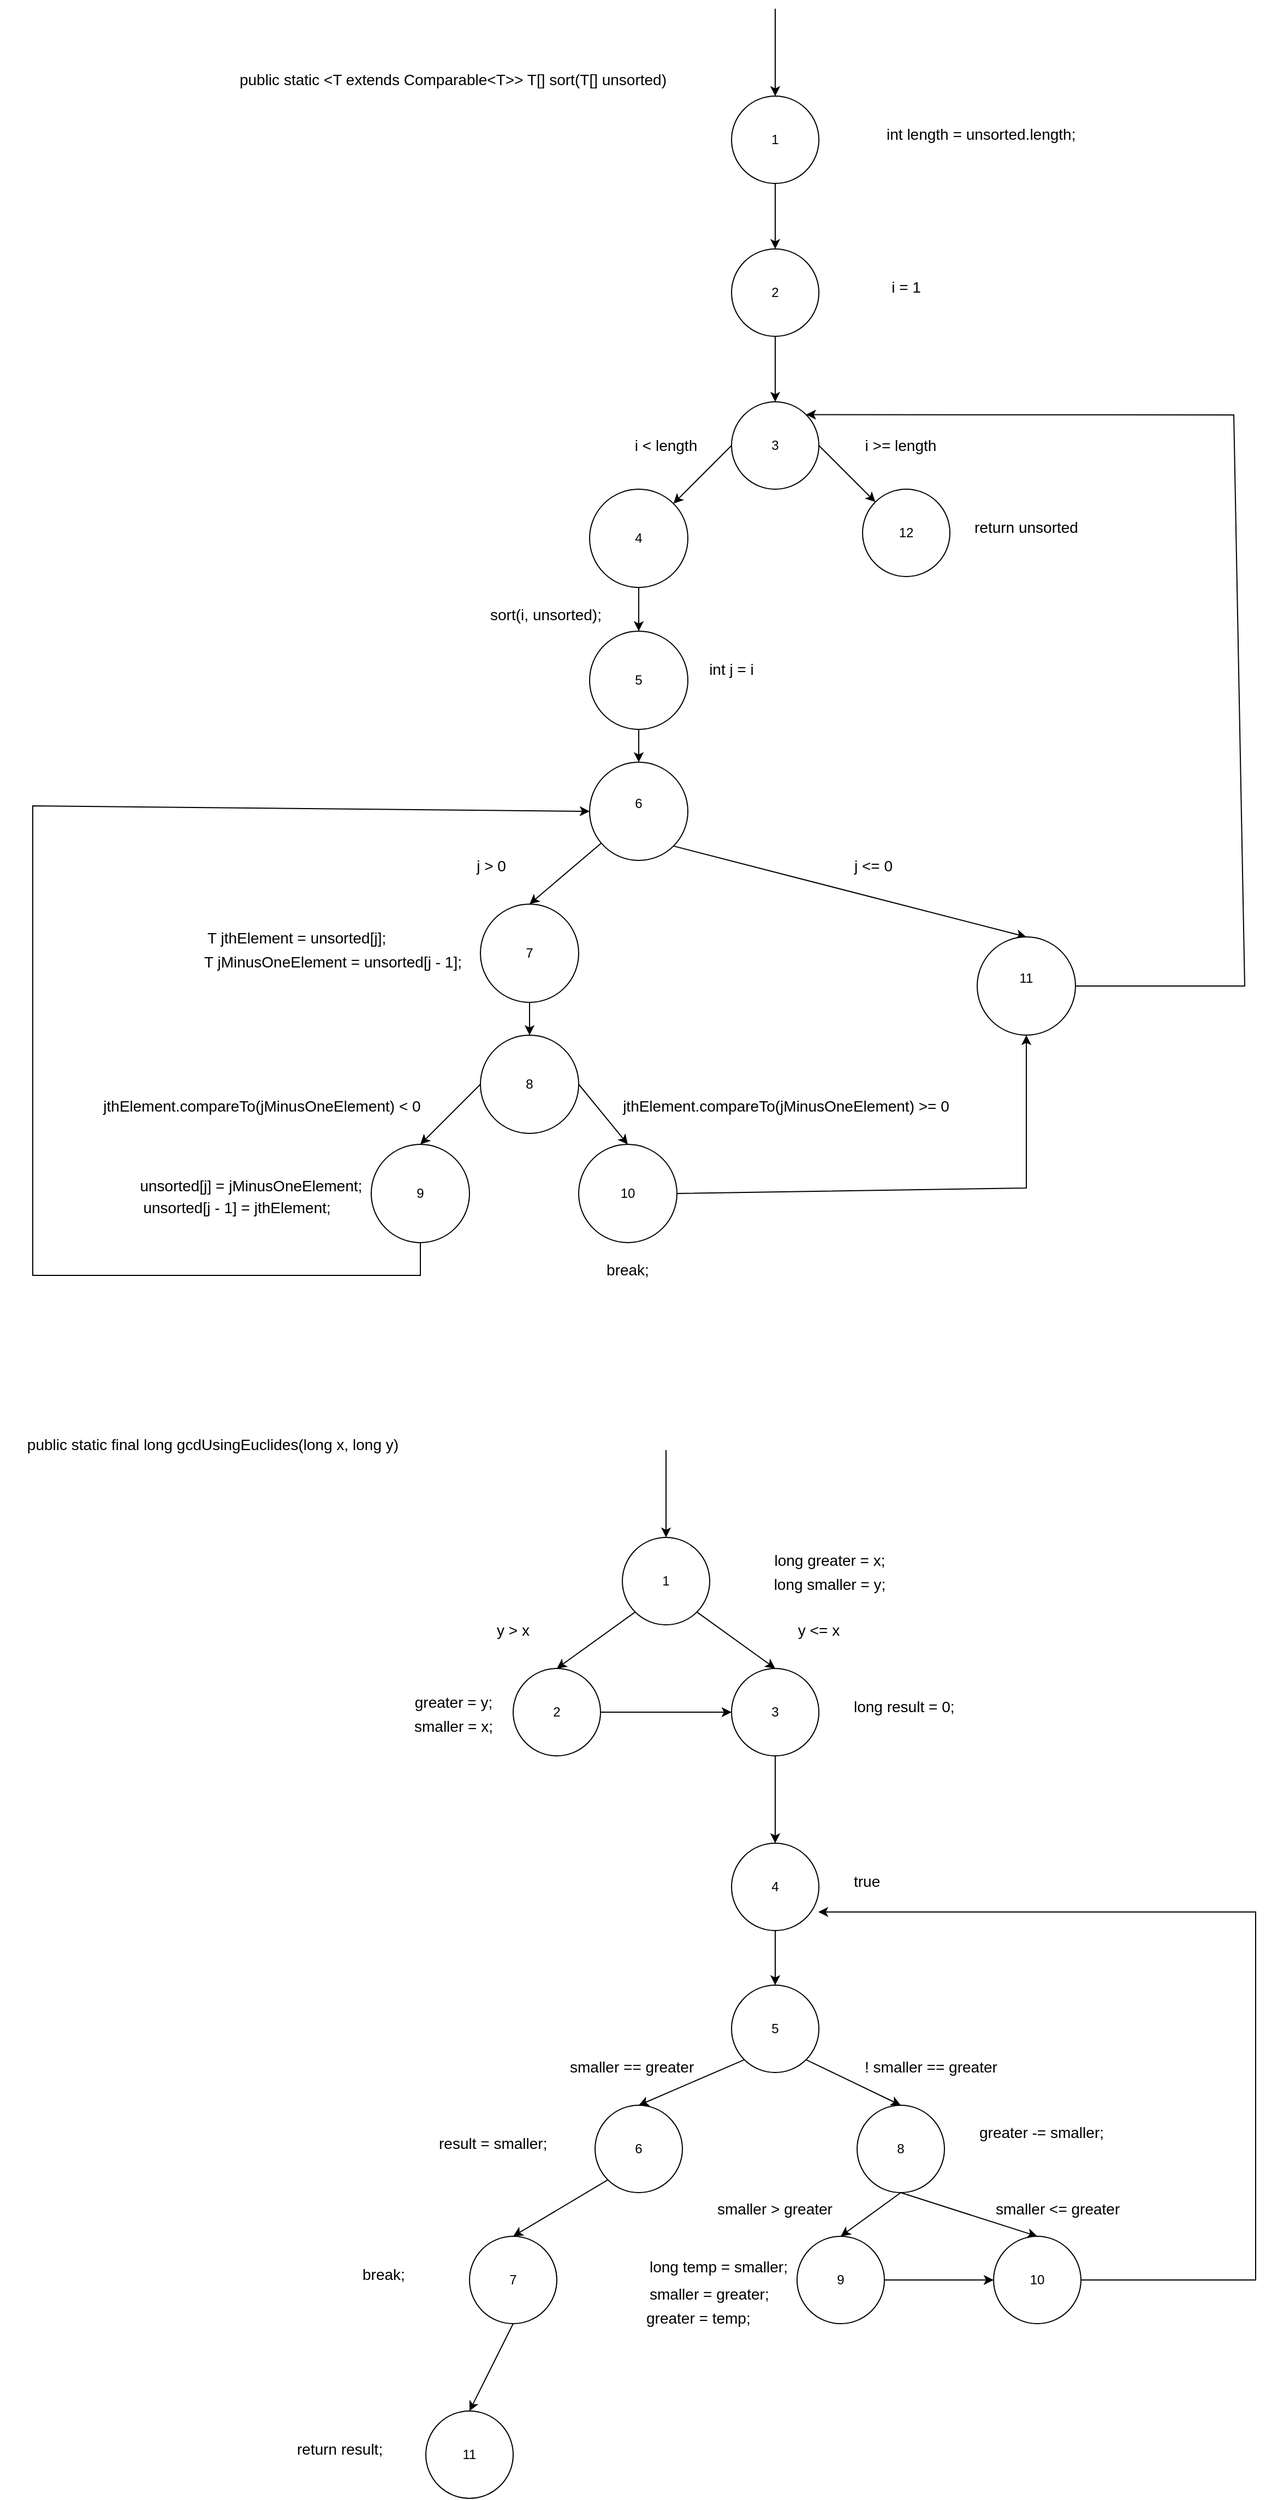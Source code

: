 <mxfile version="20.4.2" type="github">
  <diagram id="_ZoFlNFy4GzhAN3HApDf" name="Page-1">
    <mxGraphModel dx="3657" dy="1091" grid="1" gridSize="10" guides="1" tooltips="1" connect="1" arrows="1" fold="1" page="1" pageScale="1" pageWidth="1100" pageHeight="850" math="0" shadow="0">
      <root>
        <mxCell id="0" />
        <mxCell id="1" parent="0" />
        <mxCell id="sMofJkkiWjKo1fz6Bjdi-1" value="" style="endArrow=classic;html=1;rounded=0;" edge="1" parent="1" target="sMofJkkiWjKo1fz6Bjdi-2">
          <mxGeometry width="50" height="50" relative="1" as="geometry">
            <mxPoint x="520" y="40" as="sourcePoint" />
            <mxPoint x="520" y="80" as="targetPoint" />
          </mxGeometry>
        </mxCell>
        <mxCell id="sMofJkkiWjKo1fz6Bjdi-4" style="edgeStyle=orthogonalEdgeStyle;rounded=0;orthogonalLoop=1;jettySize=auto;html=1;entryX=0.5;entryY=0;entryDx=0;entryDy=0;" edge="1" parent="1" source="sMofJkkiWjKo1fz6Bjdi-2" target="sMofJkkiWjKo1fz6Bjdi-3">
          <mxGeometry relative="1" as="geometry" />
        </mxCell>
        <mxCell id="sMofJkkiWjKo1fz6Bjdi-2" value="1" style="ellipse;whiteSpace=wrap;html=1;aspect=fixed;" vertex="1" parent="1">
          <mxGeometry x="480" y="120" width="80" height="80" as="geometry" />
        </mxCell>
        <mxCell id="sMofJkkiWjKo1fz6Bjdi-6" style="edgeStyle=orthogonalEdgeStyle;rounded=0;orthogonalLoop=1;jettySize=auto;html=1;exitX=0.5;exitY=1;exitDx=0;exitDy=0;entryX=0.5;entryY=0;entryDx=0;entryDy=0;" edge="1" parent="1" source="sMofJkkiWjKo1fz6Bjdi-3" target="sMofJkkiWjKo1fz6Bjdi-5">
          <mxGeometry relative="1" as="geometry" />
        </mxCell>
        <mxCell id="sMofJkkiWjKo1fz6Bjdi-3" value="2" style="ellipse;whiteSpace=wrap;html=1;aspect=fixed;" vertex="1" parent="1">
          <mxGeometry x="480" y="260" width="80" height="80" as="geometry" />
        </mxCell>
        <mxCell id="sMofJkkiWjKo1fz6Bjdi-9" style="rounded=0;orthogonalLoop=1;jettySize=auto;html=1;exitX=0;exitY=0.5;exitDx=0;exitDy=0;entryX=1;entryY=0;entryDx=0;entryDy=0;" edge="1" parent="1" source="sMofJkkiWjKo1fz6Bjdi-5" target="sMofJkkiWjKo1fz6Bjdi-7">
          <mxGeometry relative="1" as="geometry" />
        </mxCell>
        <mxCell id="sMofJkkiWjKo1fz6Bjdi-10" style="rounded=0;orthogonalLoop=1;jettySize=auto;html=1;exitX=1;exitY=0.5;exitDx=0;exitDy=0;entryX=0;entryY=0;entryDx=0;entryDy=0;" edge="1" parent="1" source="sMofJkkiWjKo1fz6Bjdi-5" target="sMofJkkiWjKo1fz6Bjdi-8">
          <mxGeometry relative="1" as="geometry" />
        </mxCell>
        <mxCell id="sMofJkkiWjKo1fz6Bjdi-5" value="3" style="ellipse;whiteSpace=wrap;html=1;aspect=fixed;" vertex="1" parent="1">
          <mxGeometry x="480" y="400" width="80" height="80" as="geometry" />
        </mxCell>
        <mxCell id="sMofJkkiWjKo1fz6Bjdi-12" style="edgeStyle=none;rounded=0;orthogonalLoop=1;jettySize=auto;html=1;exitX=0.5;exitY=1;exitDx=0;exitDy=0;" edge="1" parent="1" source="sMofJkkiWjKo1fz6Bjdi-7" target="sMofJkkiWjKo1fz6Bjdi-11">
          <mxGeometry relative="1" as="geometry" />
        </mxCell>
        <mxCell id="sMofJkkiWjKo1fz6Bjdi-7" value="4" style="ellipse;whiteSpace=wrap;html=1;aspect=fixed;" vertex="1" parent="1">
          <mxGeometry x="350" y="480" width="90" height="90" as="geometry" />
        </mxCell>
        <mxCell id="sMofJkkiWjKo1fz6Bjdi-8" value="&lt;div&gt;12&lt;/div&gt;" style="ellipse;whiteSpace=wrap;html=1;aspect=fixed;" vertex="1" parent="1">
          <mxGeometry x="600" y="480" width="80" height="80" as="geometry" />
        </mxCell>
        <mxCell id="sMofJkkiWjKo1fz6Bjdi-14" style="edgeStyle=none;rounded=0;orthogonalLoop=1;jettySize=auto;html=1;entryX=0.5;entryY=0;entryDx=0;entryDy=0;" edge="1" parent="1" source="sMofJkkiWjKo1fz6Bjdi-11" target="sMofJkkiWjKo1fz6Bjdi-13">
          <mxGeometry relative="1" as="geometry" />
        </mxCell>
        <mxCell id="sMofJkkiWjKo1fz6Bjdi-11" value="5" style="ellipse;whiteSpace=wrap;html=1;aspect=fixed;" vertex="1" parent="1">
          <mxGeometry x="350" y="610" width="90" height="90" as="geometry" />
        </mxCell>
        <mxCell id="sMofJkkiWjKo1fz6Bjdi-16" style="edgeStyle=none;rounded=0;orthogonalLoop=1;jettySize=auto;html=1;entryX=0.5;entryY=0;entryDx=0;entryDy=0;" edge="1" parent="1" source="sMofJkkiWjKo1fz6Bjdi-13" target="sMofJkkiWjKo1fz6Bjdi-15">
          <mxGeometry relative="1" as="geometry" />
        </mxCell>
        <mxCell id="sMofJkkiWjKo1fz6Bjdi-18" style="edgeStyle=none;rounded=0;orthogonalLoop=1;jettySize=auto;html=1;exitX=1;exitY=1;exitDx=0;exitDy=0;entryX=0.5;entryY=0;entryDx=0;entryDy=0;" edge="1" parent="1" source="sMofJkkiWjKo1fz6Bjdi-13" target="sMofJkkiWjKo1fz6Bjdi-17">
          <mxGeometry relative="1" as="geometry" />
        </mxCell>
        <mxCell id="sMofJkkiWjKo1fz6Bjdi-13" value="&lt;div&gt;6&lt;/div&gt;&lt;div&gt;&lt;br&gt;&lt;/div&gt;" style="ellipse;whiteSpace=wrap;html=1;aspect=fixed;" vertex="1" parent="1">
          <mxGeometry x="350" y="730" width="90" height="90" as="geometry" />
        </mxCell>
        <mxCell id="sMofJkkiWjKo1fz6Bjdi-20" style="edgeStyle=none;rounded=0;orthogonalLoop=1;jettySize=auto;html=1;exitX=0.5;exitY=1;exitDx=0;exitDy=0;entryX=0.5;entryY=0;entryDx=0;entryDy=0;" edge="1" parent="1" source="sMofJkkiWjKo1fz6Bjdi-15" target="sMofJkkiWjKo1fz6Bjdi-19">
          <mxGeometry relative="1" as="geometry" />
        </mxCell>
        <mxCell id="sMofJkkiWjKo1fz6Bjdi-15" value="7" style="ellipse;whiteSpace=wrap;html=1;aspect=fixed;" vertex="1" parent="1">
          <mxGeometry x="250" y="860" width="90" height="90" as="geometry" />
        </mxCell>
        <mxCell id="sMofJkkiWjKo1fz6Bjdi-17" value="&lt;div&gt;11&lt;/div&gt;&lt;div&gt;&lt;br&gt;&lt;/div&gt;" style="ellipse;whiteSpace=wrap;html=1;aspect=fixed;" vertex="1" parent="1">
          <mxGeometry x="705" y="890" width="90" height="90" as="geometry" />
        </mxCell>
        <mxCell id="sMofJkkiWjKo1fz6Bjdi-23" style="edgeStyle=none;rounded=0;orthogonalLoop=1;jettySize=auto;html=1;exitX=0;exitY=0.5;exitDx=0;exitDy=0;entryX=0.5;entryY=0;entryDx=0;entryDy=0;" edge="1" parent="1" source="sMofJkkiWjKo1fz6Bjdi-19" target="sMofJkkiWjKo1fz6Bjdi-21">
          <mxGeometry relative="1" as="geometry" />
        </mxCell>
        <mxCell id="sMofJkkiWjKo1fz6Bjdi-24" style="edgeStyle=none;rounded=0;orthogonalLoop=1;jettySize=auto;html=1;exitX=1;exitY=0.5;exitDx=0;exitDy=0;entryX=0.5;entryY=0;entryDx=0;entryDy=0;" edge="1" parent="1" source="sMofJkkiWjKo1fz6Bjdi-19" target="sMofJkkiWjKo1fz6Bjdi-22">
          <mxGeometry relative="1" as="geometry" />
        </mxCell>
        <mxCell id="sMofJkkiWjKo1fz6Bjdi-19" value="&lt;div&gt;8&lt;/div&gt;" style="ellipse;whiteSpace=wrap;html=1;aspect=fixed;" vertex="1" parent="1">
          <mxGeometry x="250" y="980" width="90" height="90" as="geometry" />
        </mxCell>
        <mxCell id="sMofJkkiWjKo1fz6Bjdi-21" value="9" style="ellipse;whiteSpace=wrap;html=1;aspect=fixed;" vertex="1" parent="1">
          <mxGeometry x="150" y="1080" width="90" height="90" as="geometry" />
        </mxCell>
        <mxCell id="sMofJkkiWjKo1fz6Bjdi-26" style="edgeStyle=none;rounded=0;orthogonalLoop=1;jettySize=auto;html=1;exitX=1;exitY=0.5;exitDx=0;exitDy=0;entryX=0.5;entryY=1;entryDx=0;entryDy=0;" edge="1" parent="1" source="sMofJkkiWjKo1fz6Bjdi-22" target="sMofJkkiWjKo1fz6Bjdi-17">
          <mxGeometry relative="1" as="geometry">
            <mxPoint x="890.0" y="1125" as="targetPoint" />
            <Array as="points">
              <mxPoint x="750" y="1120" />
            </Array>
          </mxGeometry>
        </mxCell>
        <mxCell id="sMofJkkiWjKo1fz6Bjdi-22" value="&lt;div&gt;10&lt;/div&gt;" style="ellipse;whiteSpace=wrap;html=1;aspect=fixed;" vertex="1" parent="1">
          <mxGeometry x="340" y="1080" width="90" height="90" as="geometry" />
        </mxCell>
        <mxCell id="sMofJkkiWjKo1fz6Bjdi-28" style="edgeStyle=none;rounded=0;orthogonalLoop=1;jettySize=auto;html=1;exitX=1;exitY=0.5;exitDx=0;exitDy=0;entryX=1;entryY=0;entryDx=0;entryDy=0;" edge="1" parent="1" source="sMofJkkiWjKo1fz6Bjdi-17" target="sMofJkkiWjKo1fz6Bjdi-5">
          <mxGeometry relative="1" as="geometry">
            <mxPoint x="966.82" y="1093.18" as="sourcePoint" />
            <Array as="points">
              <mxPoint x="950" y="935" />
              <mxPoint x="940" y="412" />
            </Array>
          </mxGeometry>
        </mxCell>
        <mxCell id="sMofJkkiWjKo1fz6Bjdi-30" value="&lt;span class=&quot;pl-smi&quot; style=&quot;font-size: 14px;&quot;&gt;int&lt;/span&gt; &lt;span class=&quot;pl-s1&quot; style=&quot;font-size: 14px;&quot;&gt;length&lt;/span&gt; = &lt;span class=&quot;pl-s1&quot; style=&quot;font-size: 14px;&quot;&gt;unsorted&lt;/span&gt;.&lt;span class=&quot;pl-s1&quot; style=&quot;font-size: 14px;&quot;&gt;length&lt;/span&gt;;" style="text;whiteSpace=wrap;html=1;fontSize=14;" vertex="1" parent="1">
          <mxGeometry x="620" y="140" width="180" height="40" as="geometry" />
        </mxCell>
        <mxCell id="sMofJkkiWjKo1fz6Bjdi-31" value="i = 1" style="text;html=1;strokeColor=none;fillColor=none;align=center;verticalAlign=middle;whiteSpace=wrap;rounded=0;fontSize=14;" vertex="1" parent="1">
          <mxGeometry x="610" y="280" width="60" height="30" as="geometry" />
        </mxCell>
        <mxCell id="sMofJkkiWjKo1fz6Bjdi-32" value="i &amp;lt; length" style="text;html=1;strokeColor=none;fillColor=none;align=center;verticalAlign=middle;whiteSpace=wrap;rounded=0;fontSize=14;" vertex="1" parent="1">
          <mxGeometry x="390" y="425" width="60" height="30" as="geometry" />
        </mxCell>
        <mxCell id="sMofJkkiWjKo1fz6Bjdi-33" value="i &amp;gt;= length" style="text;html=1;strokeColor=none;fillColor=none;align=center;verticalAlign=middle;whiteSpace=wrap;rounded=0;fontSize=14;" vertex="1" parent="1">
          <mxGeometry x="590" y="425" width="90" height="30" as="geometry" />
        </mxCell>
        <mxCell id="sMofJkkiWjKo1fz6Bjdi-34" value="return unsorted" style="text;html=1;strokeColor=none;fillColor=none;align=center;verticalAlign=middle;whiteSpace=wrap;rounded=0;fontSize=14;" vertex="1" parent="1">
          <mxGeometry x="700" y="500" width="100" height="30" as="geometry" />
        </mxCell>
        <mxCell id="sMofJkkiWjKo1fz6Bjdi-35" value="int j = i" style="text;html=1;strokeColor=none;fillColor=none;align=center;verticalAlign=middle;whiteSpace=wrap;rounded=0;fontSize=14;" vertex="1" parent="1">
          <mxGeometry x="450" y="630" width="60" height="30" as="geometry" />
        </mxCell>
        <mxCell id="sMofJkkiWjKo1fz6Bjdi-36" value=" &lt;span class=&quot;pl-en&quot;&gt;&lt;span data-hydro-click-hmac=&quot;46f9aadb89cd12982957e89c8f3eb2e83d6e021393f2ae7e5418a02db2178a5a&quot; data-hydro-click=&quot;{&amp;quot;event_type&amp;quot;:&amp;quot;code_navigation.click_on_symbol&amp;quot;,&amp;quot;payload&amp;quot;:{&amp;quot;action&amp;quot;:&amp;quot;click_on_symbol&amp;quot;,&amp;quot;repository_id&amp;quot;:14545717,&amp;quot;ref&amp;quot;:&amp;quot;master&amp;quot;,&amp;quot;language&amp;quot;:&amp;quot;Java&amp;quot;,&amp;quot;backend&amp;quot;:&amp;quot;ALEPH_FUZZY&amp;quot;,&amp;quot;code_nav_context&amp;quot;:&amp;quot;BLOB_VIEW&amp;quot;,&amp;quot;retry_backend&amp;quot;:&amp;quot;&amp;quot;,&amp;quot;cross_repo_results_included&amp;quot;:&amp;quot;CROSS_REPO_NOT_ENABLED&amp;quot;,&amp;quot;in_repo_result_count&amp;quot;:11,&amp;quot;cross_repo_result_count&amp;quot;:0,&amp;quot;originating_url&amp;quot;:&amp;quot;https://github.com/phishman3579/java-algorithms-implementation/find-definition?q=sort&amp;amp;blob_path=src%2Fcom%2Fjwetherell%2Falgorithms%2Fsorts%2FInsertionSort.java&amp;amp;ref=master&amp;amp;language=Java&amp;amp;row=27&amp;amp;col=12&amp;amp;code_nav_context=BLOB_VIEW&amp;quot;,&amp;quot;user_id&amp;quot;:65838391}}&quot; class=&quot;pl-token&quot;&gt;sort&lt;/span&gt;&lt;/span&gt;(&lt;span class=&quot;pl-s1&quot;&gt;i&lt;/span&gt;, &lt;span class=&quot;pl-s1&quot;&gt;unsorted&lt;/span&gt;);" style="text;html=1;strokeColor=none;fillColor=none;align=center;verticalAlign=middle;whiteSpace=wrap;rounded=0;fontSize=14;" vertex="1" parent="1">
          <mxGeometry x="250" y="580" width="120" height="30" as="geometry" />
        </mxCell>
        <mxCell id="sMofJkkiWjKo1fz6Bjdi-37" value="j &amp;gt; 0" style="text;html=1;strokeColor=none;fillColor=none;align=center;verticalAlign=middle;whiteSpace=wrap;rounded=0;fontSize=14;" vertex="1" parent="1">
          <mxGeometry x="230" y="810" width="60" height="30" as="geometry" />
        </mxCell>
        <mxCell id="sMofJkkiWjKo1fz6Bjdi-38" value="j &amp;lt;= 0" style="text;html=1;strokeColor=none;fillColor=none;align=center;verticalAlign=middle;whiteSpace=wrap;rounded=0;fontSize=14;" vertex="1" parent="1">
          <mxGeometry x="580" y="810" width="60" height="30" as="geometry" />
        </mxCell>
        <mxCell id="sMofJkkiWjKo1fz6Bjdi-39" value="&lt;table data-tagsearch-path=&quot;src/com/jwetherell/algorithms/sorts/InsertionSort.java&quot; data-tagsearch-lang=&quot;Java&quot; data-paste-markdown-skip=&quot;&quot; data-tab-size=&quot;8&quot; class=&quot;highlight tab-size js-file-line-container js-code-nav-container js-tagsearch-file&quot; data-hpc=&quot;&quot;&gt;&lt;tbody&gt;&lt;tr&gt;&lt;td class=&quot;blob-code blob-code-inner js-file-line&quot; id=&quot;LC35&quot;&gt; &lt;span class=&quot;pl-smi&quot;&gt;T&lt;/span&gt; &lt;span class=&quot;pl-s1&quot;&gt;jthElement&lt;/span&gt; = &lt;span class=&quot;pl-s1&quot;&gt;unsorted&lt;/span&gt;[&lt;span class=&quot;pl-s1&quot;&gt;j&lt;/span&gt;];&lt;/td&gt;&#xa;        &lt;/tr&gt;&#xa;        &lt;tr&gt;&#xa;          &lt;/tr&gt;&lt;/tbody&gt;&lt;/table&gt;            &lt;span class=&quot;pl-smi&quot;&gt;T&lt;/span&gt; &lt;span class=&quot;pl-s1&quot;&gt;jMinusOneElement&lt;/span&gt; = &lt;span class=&quot;pl-s1&quot;&gt;unsorted&lt;/span&gt;[&lt;span class=&quot;pl-s1&quot;&gt;j&lt;/span&gt; - &lt;span class=&quot;pl-c1&quot;&gt;1&lt;/span&gt;];" style="text;html=1;strokeColor=none;fillColor=none;align=center;verticalAlign=middle;whiteSpace=wrap;rounded=0;fontSize=14;" vertex="1" parent="1">
          <mxGeometry x="-30" y="810" width="290" height="130" as="geometry" />
        </mxCell>
        <mxCell id="sMofJkkiWjKo1fz6Bjdi-41" value="&lt;span class=&quot;pl-s1&quot;&gt;jthElement&lt;/span&gt;.&lt;span class=&quot;pl-en&quot;&gt;&lt;span data-hydro-click-hmac=&quot;71dbc3dbd24a756483e0a1a16779842760cdbff4d9fe9b3a48ea8ec8142e9cd3&quot; data-hydro-click=&quot;{&amp;quot;event_type&amp;quot;:&amp;quot;code_navigation.click_on_symbol&amp;quot;,&amp;quot;payload&amp;quot;:{&amp;quot;action&amp;quot;:&amp;quot;click_on_symbol&amp;quot;,&amp;quot;repository_id&amp;quot;:14545717,&amp;quot;ref&amp;quot;:&amp;quot;master&amp;quot;,&amp;quot;language&amp;quot;:&amp;quot;Java&amp;quot;,&amp;quot;backend&amp;quot;:&amp;quot;ALEPH_FUZZY&amp;quot;,&amp;quot;code_nav_context&amp;quot;:&amp;quot;BLOB_VIEW&amp;quot;,&amp;quot;retry_backend&amp;quot;:&amp;quot;&amp;quot;,&amp;quot;cross_repo_results_included&amp;quot;:&amp;quot;CROSS_REPO_NOT_ENABLED&amp;quot;,&amp;quot;in_repo_result_count&amp;quot;:8,&amp;quot;cross_repo_result_count&amp;quot;:0,&amp;quot;originating_url&amp;quot;:&amp;quot;https://github.com/phishman3579/java-algorithms-implementation/find-definition?q=compareTo&amp;amp;blob_path=src%2Fcom%2Fjwetherell%2Falgorithms%2Fsorts%2FInsertionSort.java&amp;amp;ref=master&amp;amp;language=Java&amp;amp;row=36&amp;amp;col=27&amp;amp;code_nav_context=BLOB_VIEW&amp;quot;,&amp;quot;user_id&amp;quot;:65838391}}&quot; class=&quot;pl-token&quot;&gt;compareTo&lt;/span&gt;&lt;/span&gt;(&lt;span class=&quot;pl-s1&quot;&gt;jMinusOneElement&lt;/span&gt;) &amp;lt; &lt;span class=&quot;pl-c1&quot;&gt;0&lt;/span&gt;" style="text;html=1;strokeColor=none;fillColor=none;align=center;verticalAlign=middle;whiteSpace=wrap;rounded=0;fontSize=14;" vertex="1" parent="1">
          <mxGeometry x="-100" y="1030" width="300" height="30" as="geometry" />
        </mxCell>
        <mxCell id="sMofJkkiWjKo1fz6Bjdi-42" value="&lt;span class=&quot;pl-s1&quot;&gt;jthElement&lt;/span&gt;.&lt;span class=&quot;pl-en&quot;&gt;&lt;span data-hydro-click-hmac=&quot;71dbc3dbd24a756483e0a1a16779842760cdbff4d9fe9b3a48ea8ec8142e9cd3&quot; data-hydro-click=&quot;{&amp;quot;event_type&amp;quot;:&amp;quot;code_navigation.click_on_symbol&amp;quot;,&amp;quot;payload&amp;quot;:{&amp;quot;action&amp;quot;:&amp;quot;click_on_symbol&amp;quot;,&amp;quot;repository_id&amp;quot;:14545717,&amp;quot;ref&amp;quot;:&amp;quot;master&amp;quot;,&amp;quot;language&amp;quot;:&amp;quot;Java&amp;quot;,&amp;quot;backend&amp;quot;:&amp;quot;ALEPH_FUZZY&amp;quot;,&amp;quot;code_nav_context&amp;quot;:&amp;quot;BLOB_VIEW&amp;quot;,&amp;quot;retry_backend&amp;quot;:&amp;quot;&amp;quot;,&amp;quot;cross_repo_results_included&amp;quot;:&amp;quot;CROSS_REPO_NOT_ENABLED&amp;quot;,&amp;quot;in_repo_result_count&amp;quot;:8,&amp;quot;cross_repo_result_count&amp;quot;:0,&amp;quot;originating_url&amp;quot;:&amp;quot;https://github.com/phishman3579/java-algorithms-implementation/find-definition?q=compareTo&amp;amp;blob_path=src%2Fcom%2Fjwetherell%2Falgorithms%2Fsorts%2FInsertionSort.java&amp;amp;ref=master&amp;amp;language=Java&amp;amp;row=36&amp;amp;col=27&amp;amp;code_nav_context=BLOB_VIEW&amp;quot;,&amp;quot;user_id&amp;quot;:65838391}}&quot; class=&quot;pl-token&quot;&gt;compareTo&lt;/span&gt;&lt;/span&gt;(&lt;span class=&quot;pl-s1&quot;&gt;jMinusOneElement&lt;/span&gt;) &amp;gt;= &lt;span class=&quot;pl-c1&quot;&gt;0&lt;/span&gt;" style="text;html=1;strokeColor=none;fillColor=none;align=center;verticalAlign=middle;whiteSpace=wrap;rounded=0;fontSize=14;" vertex="1" parent="1">
          <mxGeometry x="375" y="1030" width="310" height="30" as="geometry" />
        </mxCell>
        <mxCell id="sMofJkkiWjKo1fz6Bjdi-43" value="break;" style="text;html=1;strokeColor=none;fillColor=none;align=center;verticalAlign=middle;whiteSpace=wrap;rounded=0;fontSize=14;" vertex="1" parent="1">
          <mxGeometry x="355" y="1180" width="60" height="30" as="geometry" />
        </mxCell>
        <mxCell id="sMofJkkiWjKo1fz6Bjdi-44" value="                &lt;span class=&quot;pl-s1&quot;&gt;unsorted&lt;/span&gt;[&lt;span class=&quot;pl-s1&quot;&gt;j&lt;/span&gt;] = &lt;span class=&quot;pl-s1&quot;&gt;jMinusOneElement&lt;/span&gt;;&lt;br&gt;&lt;table data-tagsearch-path=&quot;src/com/jwetherell/algorithms/sorts/InsertionSort.java&quot; data-tagsearch-lang=&quot;Java&quot; data-paste-markdown-skip=&quot;&quot; data-tab-size=&quot;8&quot; class=&quot;highlight tab-size js-file-line-container js-code-nav-container js-tagsearch-file&quot; data-hpc=&quot;&quot;&gt;&lt;tbody&gt;&lt;tr&gt;&lt;td class=&quot;blob-code blob-code-inner js-file-line&quot; id=&quot;LC38&quot;&gt; &lt;span class=&quot;pl-s1&quot;&gt;unsorted&lt;/span&gt;[&lt;span class=&quot;pl-s1&quot;&gt;j&lt;/span&gt; - &lt;span class=&quot;pl-c1&quot;&gt;1&lt;/span&gt;] = &lt;span class=&quot;pl-s1&quot;&gt;jthElement&lt;/span&gt;;&lt;/td&gt;        &lt;/tr&gt;        &lt;tr&gt;          &lt;/tr&gt;&lt;/tbody&gt;&lt;/table&gt;" style="text;html=1;strokeColor=none;fillColor=none;align=center;verticalAlign=middle;whiteSpace=wrap;rounded=0;fontSize=14;" vertex="1" parent="1">
          <mxGeometry x="-110" y="1100" width="300" height="60" as="geometry" />
        </mxCell>
        <mxCell id="sMofJkkiWjKo1fz6Bjdi-45" value="" style="endArrow=classic;html=1;rounded=0;fontSize=14;exitX=0.5;exitY=1;exitDx=0;exitDy=0;entryX=0;entryY=0.5;entryDx=0;entryDy=0;" edge="1" parent="1" source="sMofJkkiWjKo1fz6Bjdi-21" target="sMofJkkiWjKo1fz6Bjdi-13">
          <mxGeometry width="50" height="50" relative="1" as="geometry">
            <mxPoint x="510" y="960" as="sourcePoint" />
            <mxPoint x="560" y="910" as="targetPoint" />
            <Array as="points">
              <mxPoint x="195" y="1200" />
              <mxPoint x="-160" y="1200" />
              <mxPoint x="-160" y="770" />
            </Array>
          </mxGeometry>
        </mxCell>
        <mxCell id="sMofJkkiWjKo1fz6Bjdi-46" value="  &lt;span class=&quot;pl-k&quot;&gt;public&lt;/span&gt; &lt;span class=&quot;pl-k&quot;&gt;static&lt;/span&gt; &amp;lt;&lt;span class=&quot;pl-s1&quot;&gt;T&lt;/span&gt; &lt;span class=&quot;pl-k&quot;&gt;extends&lt;/span&gt; &lt;span class=&quot;pl-smi&quot;&gt;Comparable&lt;/span&gt;&amp;lt;&lt;span class=&quot;pl-smi&quot;&gt;T&lt;/span&gt;&amp;gt;&amp;gt; &lt;span class=&quot;pl-smi&quot;&gt;T&lt;/span&gt;[] &lt;span class=&quot;pl-en&quot;&gt;&lt;span data-hydro-click-hmac=&quot;17f2f752102b2a478f09d9dce1d1710d6207fbaacfbe581e137f109613efe861&quot; data-hydro-click=&quot;{&amp;quot;event_type&amp;quot;:&amp;quot;code_navigation.click_on_symbol&amp;quot;,&amp;quot;payload&amp;quot;:{&amp;quot;action&amp;quot;:&amp;quot;click_on_symbol&amp;quot;,&amp;quot;repository_id&amp;quot;:14545717,&amp;quot;ref&amp;quot;:&amp;quot;master&amp;quot;,&amp;quot;language&amp;quot;:&amp;quot;Java&amp;quot;,&amp;quot;backend&amp;quot;:&amp;quot;ALEPH_FUZZY&amp;quot;,&amp;quot;code_nav_context&amp;quot;:&amp;quot;BLOB_VIEW&amp;quot;,&amp;quot;retry_backend&amp;quot;:&amp;quot;&amp;quot;,&amp;quot;cross_repo_results_included&amp;quot;:&amp;quot;CROSS_REPO_NOT_ENABLED&amp;quot;,&amp;quot;in_repo_result_count&amp;quot;:11,&amp;quot;cross_repo_result_count&amp;quot;:0,&amp;quot;originating_url&amp;quot;:&amp;quot;https://github.com/phishman3579/java-algorithms-implementation/find-definition?q=sort&amp;amp;blob_path=src%2Fcom%2Fjwetherell%2Falgorithms%2Fsorts%2FInsertionSort.java&amp;amp;ref=master&amp;amp;language=Java&amp;amp;row=24&amp;amp;col=48&amp;amp;code_nav_context=BLOB_VIEW&amp;quot;,&amp;quot;user_id&amp;quot;:65838391}}&quot; class=&quot;pl-token&quot;&gt;sort&lt;/span&gt;&lt;/span&gt;(&lt;span class=&quot;pl-smi&quot;&gt;T&lt;/span&gt;[] &lt;span class=&quot;pl-s1&quot;&gt;unsorted&lt;/span&gt;)" style="text;html=1;strokeColor=none;fillColor=none;align=center;verticalAlign=middle;whiteSpace=wrap;rounded=0;fontSize=14;" vertex="1" parent="1">
          <mxGeometry x="-10" y="90" width="470" height="30" as="geometry" />
        </mxCell>
        <mxCell id="sMofJkkiWjKo1fz6Bjdi-47" value="&lt;span class=&quot;pl-k&quot;&gt;public&lt;/span&gt; &lt;span class=&quot;pl-k&quot;&gt;static&lt;/span&gt; &lt;span class=&quot;pl-k&quot;&gt;final&lt;/span&gt; &lt;span class=&quot;pl-smi&quot;&gt;long&lt;/span&gt; &lt;span class=&quot;pl-en&quot;&gt;&lt;span data-hydro-click-hmac=&quot;9da23863fcbd95c38b16df2179a3b027a4fa1cbe9a969ad6fcad4cc516f4fa57&quot; data-hydro-click=&quot;{&amp;quot;event_type&amp;quot;:&amp;quot;code_navigation.click_on_symbol&amp;quot;,&amp;quot;payload&amp;quot;:{&amp;quot;action&amp;quot;:&amp;quot;click_on_symbol&amp;quot;,&amp;quot;repository_id&amp;quot;:14545717,&amp;quot;ref&amp;quot;:&amp;quot;master&amp;quot;,&amp;quot;language&amp;quot;:&amp;quot;Java&amp;quot;,&amp;quot;backend&amp;quot;:&amp;quot;ALEPH_FUZZY&amp;quot;,&amp;quot;code_nav_context&amp;quot;:&amp;quot;BLOB_VIEW&amp;quot;,&amp;quot;retry_backend&amp;quot;:&amp;quot;&amp;quot;,&amp;quot;cross_repo_results_included&amp;quot;:&amp;quot;CROSS_REPO_NOT_ENABLED&amp;quot;,&amp;quot;in_repo_result_count&amp;quot;:1,&amp;quot;cross_repo_result_count&amp;quot;:0,&amp;quot;originating_url&amp;quot;:&amp;quot;https://github.com/phishman3579/java-algorithms-implementation/find-definition?q=gcdUsingEuclides&amp;amp;blob_path=src%2Fcom%2Fjwetherell%2Falgorithms%2Fmathematics%2FGreatestCommonDivisor.java&amp;amp;ref=master&amp;amp;language=Java&amp;amp;row=34&amp;amp;col=29&amp;amp;code_nav_context=BLOB_VIEW&amp;quot;,&amp;quot;user_id&amp;quot;:65838391}}&quot; class=&quot;pl-token&quot;&gt;gcdUsingEuclides&lt;/span&gt;&lt;/span&gt;(&lt;span class=&quot;pl-smi&quot;&gt;long&lt;/span&gt; &lt;span class=&quot;pl-s1&quot;&gt;x&lt;/span&gt;, &lt;span class=&quot;pl-smi&quot;&gt;long&lt;/span&gt; &lt;span class=&quot;pl-s1&quot;&gt;y&lt;/span&gt;)" style="text;html=1;strokeColor=none;fillColor=none;align=center;verticalAlign=middle;whiteSpace=wrap;rounded=0;fontSize=14;" vertex="1" parent="1">
          <mxGeometry x="-190" y="1340" width="390" height="30" as="geometry" />
        </mxCell>
        <mxCell id="sMofJkkiWjKo1fz6Bjdi-48" value="" style="endArrow=classic;html=1;rounded=0;" edge="1" parent="1" target="sMofJkkiWjKo1fz6Bjdi-49">
          <mxGeometry width="50" height="50" relative="1" as="geometry">
            <mxPoint x="420" y="1360" as="sourcePoint" />
            <mxPoint x="420" y="1400" as="targetPoint" />
          </mxGeometry>
        </mxCell>
        <mxCell id="sMofJkkiWjKo1fz6Bjdi-53" style="edgeStyle=none;rounded=0;orthogonalLoop=1;jettySize=auto;html=1;exitX=0;exitY=1;exitDx=0;exitDy=0;entryX=0.5;entryY=0;entryDx=0;entryDy=0;fontSize=14;" edge="1" parent="1" source="sMofJkkiWjKo1fz6Bjdi-49" target="sMofJkkiWjKo1fz6Bjdi-50">
          <mxGeometry relative="1" as="geometry" />
        </mxCell>
        <mxCell id="sMofJkkiWjKo1fz6Bjdi-54" style="edgeStyle=none;rounded=0;orthogonalLoop=1;jettySize=auto;html=1;exitX=1;exitY=1;exitDx=0;exitDy=0;entryX=0.5;entryY=0;entryDx=0;entryDy=0;fontSize=14;" edge="1" parent="1" source="sMofJkkiWjKo1fz6Bjdi-49" target="sMofJkkiWjKo1fz6Bjdi-51">
          <mxGeometry relative="1" as="geometry" />
        </mxCell>
        <mxCell id="sMofJkkiWjKo1fz6Bjdi-49" value="1" style="ellipse;whiteSpace=wrap;html=1;aspect=fixed;" vertex="1" parent="1">
          <mxGeometry x="380" y="1440" width="80" height="80" as="geometry" />
        </mxCell>
        <mxCell id="sMofJkkiWjKo1fz6Bjdi-55" style="edgeStyle=none;rounded=0;orthogonalLoop=1;jettySize=auto;html=1;exitX=1;exitY=0.5;exitDx=0;exitDy=0;entryX=0;entryY=0.5;entryDx=0;entryDy=0;fontSize=14;" edge="1" parent="1" source="sMofJkkiWjKo1fz6Bjdi-50" target="sMofJkkiWjKo1fz6Bjdi-51">
          <mxGeometry relative="1" as="geometry" />
        </mxCell>
        <mxCell id="sMofJkkiWjKo1fz6Bjdi-50" value="2" style="ellipse;whiteSpace=wrap;html=1;aspect=fixed;" vertex="1" parent="1">
          <mxGeometry x="280" y="1560" width="80" height="80" as="geometry" />
        </mxCell>
        <mxCell id="sMofJkkiWjKo1fz6Bjdi-56" style="edgeStyle=none;rounded=0;orthogonalLoop=1;jettySize=auto;html=1;exitX=0.5;exitY=1;exitDx=0;exitDy=0;fontSize=14;" edge="1" parent="1" source="sMofJkkiWjKo1fz6Bjdi-51" target="sMofJkkiWjKo1fz6Bjdi-52">
          <mxGeometry relative="1" as="geometry" />
        </mxCell>
        <mxCell id="sMofJkkiWjKo1fz6Bjdi-51" value="3" style="ellipse;whiteSpace=wrap;html=1;aspect=fixed;" vertex="1" parent="1">
          <mxGeometry x="480" y="1560" width="80" height="80" as="geometry" />
        </mxCell>
        <mxCell id="sMofJkkiWjKo1fz6Bjdi-64" style="edgeStyle=none;rounded=0;orthogonalLoop=1;jettySize=auto;html=1;exitX=0.5;exitY=1;exitDx=0;exitDy=0;entryX=0.5;entryY=0;entryDx=0;entryDy=0;fontSize=14;" edge="1" parent="1" source="sMofJkkiWjKo1fz6Bjdi-52" target="sMofJkkiWjKo1fz6Bjdi-57">
          <mxGeometry relative="1" as="geometry" />
        </mxCell>
        <mxCell id="sMofJkkiWjKo1fz6Bjdi-52" value="4" style="ellipse;whiteSpace=wrap;html=1;aspect=fixed;" vertex="1" parent="1">
          <mxGeometry x="480" y="1720" width="80" height="80" as="geometry" />
        </mxCell>
        <mxCell id="sMofJkkiWjKo1fz6Bjdi-65" style="edgeStyle=none;rounded=0;orthogonalLoop=1;jettySize=auto;html=1;exitX=0;exitY=1;exitDx=0;exitDy=0;entryX=0.5;entryY=0;entryDx=0;entryDy=0;fontSize=14;" edge="1" parent="1" source="sMofJkkiWjKo1fz6Bjdi-57" target="sMofJkkiWjKo1fz6Bjdi-58">
          <mxGeometry relative="1" as="geometry" />
        </mxCell>
        <mxCell id="sMofJkkiWjKo1fz6Bjdi-70" style="edgeStyle=none;rounded=0;orthogonalLoop=1;jettySize=auto;html=1;exitX=1;exitY=1;exitDx=0;exitDy=0;entryX=0.5;entryY=0;entryDx=0;entryDy=0;fontSize=14;" edge="1" parent="1" source="sMofJkkiWjKo1fz6Bjdi-57" target="sMofJkkiWjKo1fz6Bjdi-59">
          <mxGeometry relative="1" as="geometry" />
        </mxCell>
        <mxCell id="sMofJkkiWjKo1fz6Bjdi-57" value="5" style="ellipse;whiteSpace=wrap;html=1;aspect=fixed;" vertex="1" parent="1">
          <mxGeometry x="480" y="1850" width="80" height="80" as="geometry" />
        </mxCell>
        <mxCell id="sMofJkkiWjKo1fz6Bjdi-66" style="edgeStyle=none;rounded=0;orthogonalLoop=1;jettySize=auto;html=1;exitX=0;exitY=1;exitDx=0;exitDy=0;entryX=0.5;entryY=0;entryDx=0;entryDy=0;fontSize=14;" edge="1" parent="1" source="sMofJkkiWjKo1fz6Bjdi-58" target="sMofJkkiWjKo1fz6Bjdi-60">
          <mxGeometry relative="1" as="geometry" />
        </mxCell>
        <mxCell id="sMofJkkiWjKo1fz6Bjdi-58" value="6" style="ellipse;whiteSpace=wrap;html=1;aspect=fixed;" vertex="1" parent="1">
          <mxGeometry x="355" y="1960" width="80" height="80" as="geometry" />
        </mxCell>
        <mxCell id="sMofJkkiWjKo1fz6Bjdi-68" style="edgeStyle=none;rounded=0;orthogonalLoop=1;jettySize=auto;html=1;exitX=0.5;exitY=1;exitDx=0;exitDy=0;entryX=0.5;entryY=0;entryDx=0;entryDy=0;fontSize=14;" edge="1" parent="1" source="sMofJkkiWjKo1fz6Bjdi-59" target="sMofJkkiWjKo1fz6Bjdi-62">
          <mxGeometry relative="1" as="geometry" />
        </mxCell>
        <mxCell id="sMofJkkiWjKo1fz6Bjdi-69" style="edgeStyle=none;rounded=0;orthogonalLoop=1;jettySize=auto;html=1;exitX=0.5;exitY=1;exitDx=0;exitDy=0;entryX=0.5;entryY=0;entryDx=0;entryDy=0;fontSize=14;" edge="1" parent="1" source="sMofJkkiWjKo1fz6Bjdi-59" target="sMofJkkiWjKo1fz6Bjdi-63">
          <mxGeometry relative="1" as="geometry" />
        </mxCell>
        <mxCell id="sMofJkkiWjKo1fz6Bjdi-59" value="8" style="ellipse;whiteSpace=wrap;html=1;aspect=fixed;" vertex="1" parent="1">
          <mxGeometry x="595" y="1960" width="80" height="80" as="geometry" />
        </mxCell>
        <mxCell id="sMofJkkiWjKo1fz6Bjdi-67" style="edgeStyle=none;rounded=0;orthogonalLoop=1;jettySize=auto;html=1;exitX=0.5;exitY=1;exitDx=0;exitDy=0;entryX=0.5;entryY=0;entryDx=0;entryDy=0;fontSize=14;" edge="1" parent="1" source="sMofJkkiWjKo1fz6Bjdi-60" target="sMofJkkiWjKo1fz6Bjdi-61">
          <mxGeometry relative="1" as="geometry" />
        </mxCell>
        <mxCell id="sMofJkkiWjKo1fz6Bjdi-60" value="7" style="ellipse;whiteSpace=wrap;html=1;aspect=fixed;" vertex="1" parent="1">
          <mxGeometry x="240" y="2080" width="80" height="80" as="geometry" />
        </mxCell>
        <mxCell id="sMofJkkiWjKo1fz6Bjdi-61" value="11" style="ellipse;whiteSpace=wrap;html=1;aspect=fixed;" vertex="1" parent="1">
          <mxGeometry x="200" y="2240" width="80" height="80" as="geometry" />
        </mxCell>
        <mxCell id="sMofJkkiWjKo1fz6Bjdi-86" style="edgeStyle=none;rounded=0;orthogonalLoop=1;jettySize=auto;html=1;exitX=1;exitY=0.5;exitDx=0;exitDy=0;entryX=0;entryY=0.5;entryDx=0;entryDy=0;fontSize=14;" edge="1" parent="1" source="sMofJkkiWjKo1fz6Bjdi-62" target="sMofJkkiWjKo1fz6Bjdi-63">
          <mxGeometry relative="1" as="geometry" />
        </mxCell>
        <mxCell id="sMofJkkiWjKo1fz6Bjdi-62" value="9" style="ellipse;whiteSpace=wrap;html=1;aspect=fixed;" vertex="1" parent="1">
          <mxGeometry x="540" y="2080" width="80" height="80" as="geometry" />
        </mxCell>
        <mxCell id="sMofJkkiWjKo1fz6Bjdi-87" style="edgeStyle=none;rounded=0;orthogonalLoop=1;jettySize=auto;html=1;exitX=1;exitY=0.5;exitDx=0;exitDy=0;entryX=0.993;entryY=0.787;entryDx=0;entryDy=0;entryPerimeter=0;fontSize=14;" edge="1" parent="1" source="sMofJkkiWjKo1fz6Bjdi-63" target="sMofJkkiWjKo1fz6Bjdi-52">
          <mxGeometry relative="1" as="geometry">
            <Array as="points">
              <mxPoint x="960" y="2120" />
              <mxPoint x="960" y="1783" />
            </Array>
          </mxGeometry>
        </mxCell>
        <mxCell id="sMofJkkiWjKo1fz6Bjdi-63" value="10" style="ellipse;whiteSpace=wrap;html=1;aspect=fixed;" vertex="1" parent="1">
          <mxGeometry x="720" y="2080" width="80" height="80" as="geometry" />
        </mxCell>
        <mxCell id="sMofJkkiWjKo1fz6Bjdi-71" value="&lt;table data-tagsearch-path=&quot;src/com/jwetherell/algorithms/mathematics/GreatestCommonDivisor.java&quot; data-tagsearch-lang=&quot;Java&quot; data-paste-markdown-skip=&quot;&quot; data-tab-size=&quot;8&quot; class=&quot;highlight tab-size js-file-line-container js-code-nav-container js-tagsearch-file&quot; data-hpc=&quot;&quot;&gt;&lt;tbody&gt;&lt;tr&gt;&lt;td class=&quot;blob-code blob-code-inner js-file-line&quot; id=&quot;LC36&quot;&gt;&lt;span class=&quot;pl-smi&quot;&gt;long&lt;/span&gt; &lt;span class=&quot;pl-s1&quot;&gt;greater&lt;/span&gt; = &lt;span class=&quot;pl-s1&quot;&gt;x&lt;/span&gt;;&lt;/td&gt;&#xa;        &lt;/tr&gt;&#xa;        &lt;tr&gt;&#xa;          &lt;/tr&gt;&lt;/tbody&gt;&lt;/table&gt;        &lt;span class=&quot;pl-smi&quot;&gt;long&lt;/span&gt; &lt;span class=&quot;pl-s1&quot;&gt;smaller&lt;/span&gt; = &lt;span class=&quot;pl-s1&quot;&gt;y&lt;/span&gt;;" style="text;html=1;strokeColor=none;fillColor=none;align=center;verticalAlign=middle;whiteSpace=wrap;rounded=0;fontSize=14;" vertex="1" parent="1">
          <mxGeometry x="480" y="1430" width="180" height="30" as="geometry" />
        </mxCell>
        <mxCell id="sMofJkkiWjKo1fz6Bjdi-72" value="&lt;span class=&quot;pl-s1&quot;&gt;y&lt;/span&gt; &amp;gt; &lt;span class=&quot;pl-s1&quot;&gt;x&lt;/span&gt;" style="text;html=1;strokeColor=none;fillColor=none;align=center;verticalAlign=middle;whiteSpace=wrap;rounded=0;fontSize=14;" vertex="1" parent="1">
          <mxGeometry x="250" y="1510" width="60" height="30" as="geometry" />
        </mxCell>
        <mxCell id="sMofJkkiWjKo1fz6Bjdi-73" value="&lt;span class=&quot;pl-s1&quot;&gt;y&lt;/span&gt; &amp;lt;= &lt;span class=&quot;pl-s1&quot;&gt;x&lt;/span&gt;" style="text;html=1;strokeColor=none;fillColor=none;align=center;verticalAlign=middle;whiteSpace=wrap;rounded=0;fontSize=14;" vertex="1" parent="1">
          <mxGeometry x="530" y="1510" width="60" height="30" as="geometry" />
        </mxCell>
        <mxCell id="sMofJkkiWjKo1fz6Bjdi-74" value="&lt;table data-tagsearch-path=&quot;src/com/jwetherell/algorithms/mathematics/GreatestCommonDivisor.java&quot; data-tagsearch-lang=&quot;Java&quot; data-paste-markdown-skip=&quot;&quot; data-tab-size=&quot;8&quot; class=&quot;highlight tab-size js-file-line-container js-code-nav-container js-tagsearch-file&quot; data-hpc=&quot;&quot;&gt;&lt;tbody&gt;&lt;tr&gt;&lt;td class=&quot;blob-code blob-code-inner js-file-line&quot; id=&quot;LC39&quot;&gt; &lt;span class=&quot;pl-s1&quot;&gt;greater&lt;/span&gt; = &lt;span class=&quot;pl-s1&quot;&gt;y&lt;/span&gt;;&lt;/td&gt;&#xa;        &lt;/tr&gt;&#xa;        &lt;tr&gt;&#xa;          &lt;/tr&gt;&lt;/tbody&gt;&lt;/table&gt;            &lt;span class=&quot;pl-s1&quot;&gt;smaller&lt;/span&gt; = &lt;span class=&quot;pl-s1&quot;&gt;x&lt;/span&gt;;" style="text;html=1;strokeColor=none;fillColor=none;align=center;verticalAlign=middle;whiteSpace=wrap;rounded=0;fontSize=14;" vertex="1" parent="1">
          <mxGeometry x="147.5" y="1560" width="155" height="30" as="geometry" />
        </mxCell>
        <mxCell id="sMofJkkiWjKo1fz6Bjdi-75" value="&lt;span class=&quot;pl-smi&quot;&gt;long&lt;/span&gt; &lt;span class=&quot;pl-s1&quot;&gt;result&lt;/span&gt; = &lt;span class=&quot;pl-c1&quot;&gt;0&lt;/span&gt;;" style="text;whiteSpace=wrap;html=1;fontSize=14;" vertex="1" parent="1">
          <mxGeometry x="590" y="1580" width="130" height="40" as="geometry" />
        </mxCell>
        <mxCell id="sMofJkkiWjKo1fz6Bjdi-76" value="true" style="text;whiteSpace=wrap;html=1;fontSize=14;" vertex="1" parent="1">
          <mxGeometry x="590" y="1740" width="130" height="40" as="geometry" />
        </mxCell>
        <mxCell id="sMofJkkiWjKo1fz6Bjdi-77" value="&lt;span class=&quot;pl-s1&quot;&gt;smaller&lt;/span&gt; == &lt;span class=&quot;pl-s1&quot;&gt;greater&lt;/span&gt;" style="text;whiteSpace=wrap;html=1;fontSize=14;" vertex="1" parent="1">
          <mxGeometry x="330" y="1910" width="130" height="40" as="geometry" />
        </mxCell>
        <mxCell id="sMofJkkiWjKo1fz6Bjdi-78" value="&lt;span class=&quot;pl-s1&quot;&gt;! smaller&lt;/span&gt; == &lt;span class=&quot;pl-s1&quot;&gt;greater&lt;/span&gt;" style="text;whiteSpace=wrap;html=1;fontSize=14;" vertex="1" parent="1">
          <mxGeometry x="600" y="1910" width="130" height="40" as="geometry" />
        </mxCell>
        <mxCell id="sMofJkkiWjKo1fz6Bjdi-79" value=" &lt;span class=&quot;pl-s1&quot;&gt;result&lt;/span&gt; = &lt;span class=&quot;pl-s1&quot;&gt;smaller&lt;/span&gt;;" style="text;whiteSpace=wrap;html=1;fontSize=14;" vertex="1" parent="1">
          <mxGeometry x="210" y="1980" width="130" height="40" as="geometry" />
        </mxCell>
        <mxCell id="sMofJkkiWjKo1fz6Bjdi-80" value="break;" style="text;whiteSpace=wrap;html=1;fontSize=14;" vertex="1" parent="1">
          <mxGeometry x="140" y="2100" width="130" height="40" as="geometry" />
        </mxCell>
        <mxCell id="sMofJkkiWjKo1fz6Bjdi-81" value="return result;" style="text;whiteSpace=wrap;html=1;fontSize=14;" vertex="1" parent="1">
          <mxGeometry x="80" y="2260" width="130" height="40" as="geometry" />
        </mxCell>
        <mxCell id="sMofJkkiWjKo1fz6Bjdi-82" value="&lt;span class=&quot;pl-s1&quot;&gt;greater&lt;/span&gt; -= &lt;span class=&quot;pl-s1&quot;&gt;smaller&lt;/span&gt;;" style="text;whiteSpace=wrap;html=1;fontSize=14;" vertex="1" parent="1">
          <mxGeometry x="705" y="1970" width="130" height="40" as="geometry" />
        </mxCell>
        <mxCell id="sMofJkkiWjKo1fz6Bjdi-83" value="&lt;span class=&quot;pl-s1&quot;&gt;smaller&lt;/span&gt; &amp;gt; &lt;span class=&quot;pl-s1&quot;&gt;greater&lt;/span&gt;" style="text;whiteSpace=wrap;html=1;fontSize=14;" vertex="1" parent="1">
          <mxGeometry x="465" y="2040" width="130" height="40" as="geometry" />
        </mxCell>
        <mxCell id="sMofJkkiWjKo1fz6Bjdi-84" value="&lt;span class=&quot;pl-s1&quot;&gt;smaller&lt;/span&gt; &amp;lt;= &lt;span class=&quot;pl-s1&quot;&gt;greater&lt;/span&gt;" style="text;whiteSpace=wrap;html=1;fontSize=14;" vertex="1" parent="1">
          <mxGeometry x="720" y="2040" width="130" height="40" as="geometry" />
        </mxCell>
        <mxCell id="sMofJkkiWjKo1fz6Bjdi-85" value="&lt;br&gt;&lt;br&gt;&lt;br&gt;&lt;table data-tagsearch-path=&quot;src/com/jwetherell/algorithms/mathematics/GreatestCommonDivisor.java&quot; data-tagsearch-lang=&quot;Java&quot; data-paste-markdown-skip=&quot;&quot; data-tab-size=&quot;8&quot; class=&quot;highlight tab-size js-file-line-container js-code-nav-container js-tagsearch-file&quot; data-hpc=&quot;&quot;&gt;&lt;tbody&gt;&lt;tr&gt;&lt;td class=&quot;blob-code blob-code-inner js-file-line&quot; id=&quot;LC52&quot;&gt; &lt;span class=&quot;pl-smi&quot;&gt;long&lt;/span&gt; &lt;span class=&quot;pl-s1&quot;&gt;temp&lt;/span&gt; = &lt;span class=&quot;pl-s1&quot;&gt;smaller&lt;/span&gt;;&lt;/td&gt;        &lt;/tr&gt;        &lt;tr&gt;          &lt;/tr&gt;&lt;/tbody&gt;&lt;/table&gt;&lt;table data-tagsearch-path=&quot;src/com/jwetherell/algorithms/mathematics/GreatestCommonDivisor.java&quot; data-tagsearch-lang=&quot;Java&quot; data-paste-markdown-skip=&quot;&quot; data-tab-size=&quot;8&quot; class=&quot;highlight tab-size js-file-line-container js-code-nav-container js-tagsearch-file&quot; data-hpc=&quot;&quot;&gt;&lt;tbody&gt;&lt;tr&gt;&lt;td class=&quot;blob-code blob-code-inner js-file-line&quot; id=&quot;LC53&quot;&gt;                &lt;span class=&quot;pl-s1&quot;&gt;smaller&lt;/span&gt; = &lt;span class=&quot;pl-s1&quot;&gt;greater&lt;/span&gt;;&lt;/td&gt;        &lt;/tr&gt;        &lt;tr&gt;          &lt;/tr&gt;&lt;/tbody&gt;&lt;/table&gt;                &lt;span class=&quot;pl-s1&quot;&gt;greater&lt;/span&gt; = &lt;span class=&quot;pl-s1&quot;&gt;temp&lt;/span&gt;;" style="text;whiteSpace=wrap;html=1;fontSize=14;" vertex="1" parent="1">
          <mxGeometry x="400" y="2040" width="140" height="40" as="geometry" />
        </mxCell>
      </root>
    </mxGraphModel>
  </diagram>
</mxfile>
